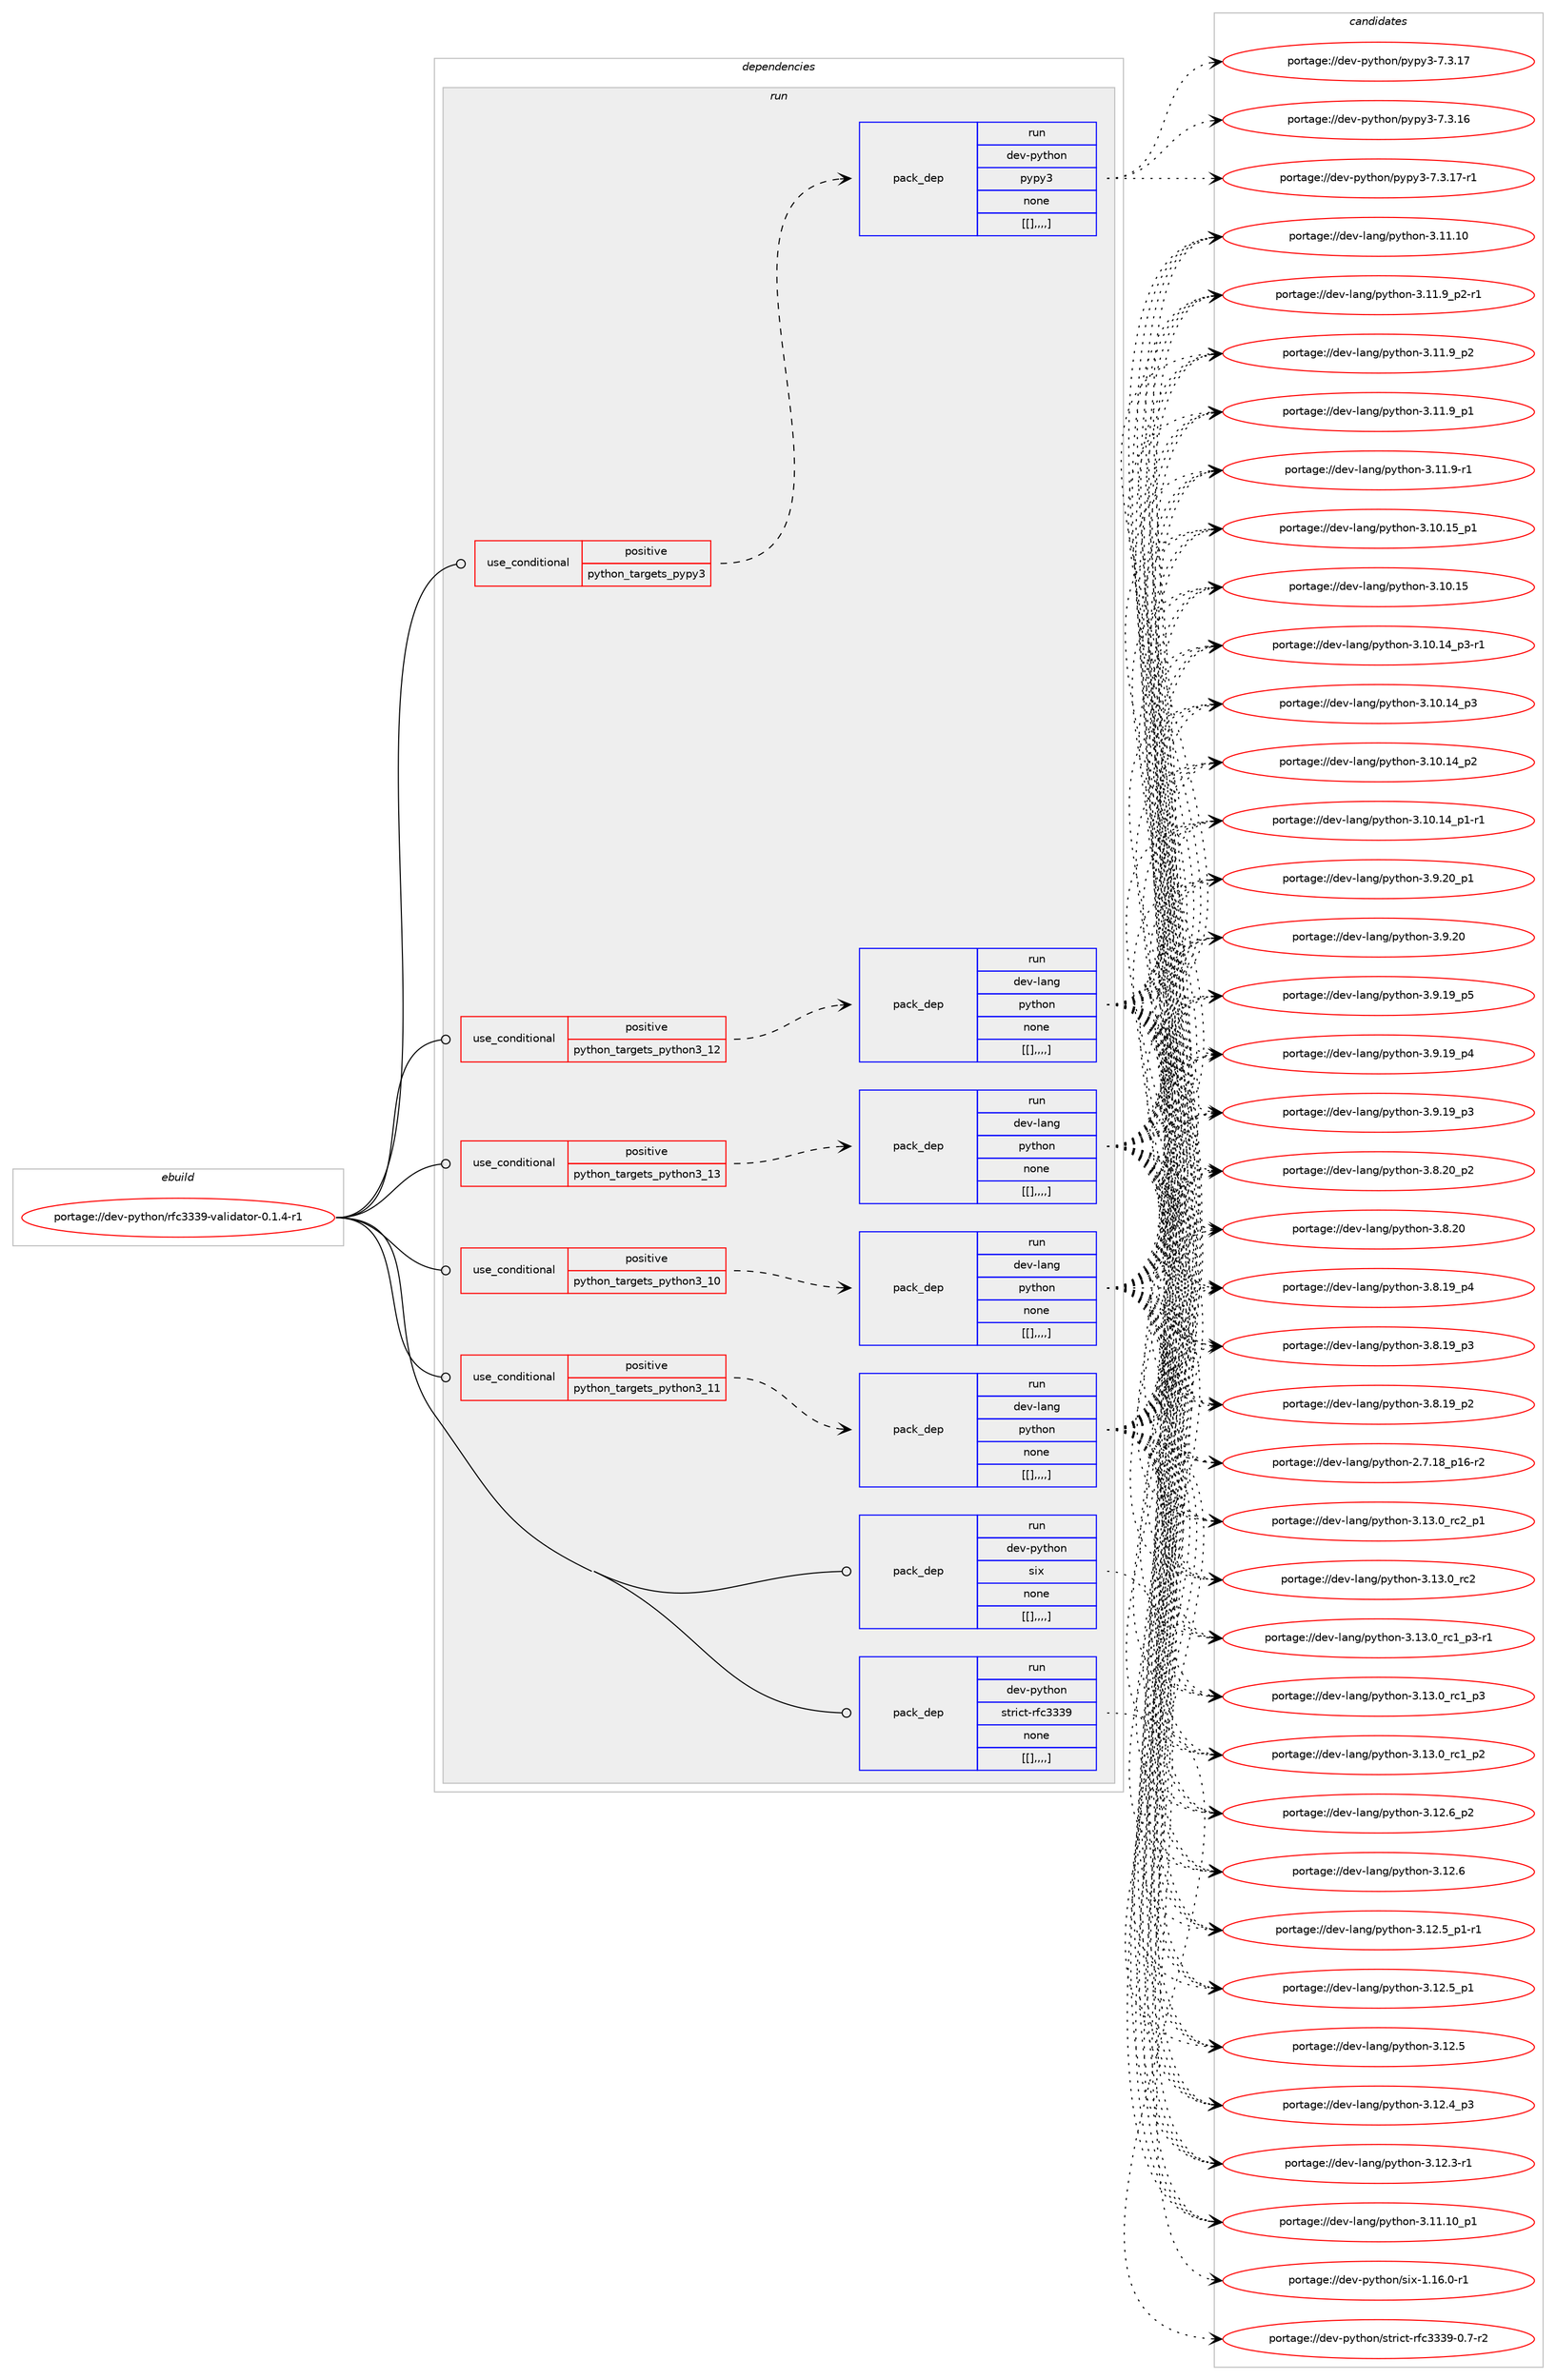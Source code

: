 digraph prolog {

# *************
# Graph options
# *************

newrank=true;
concentrate=true;
compound=true;
graph [rankdir=LR,fontname=Helvetica,fontsize=10,ranksep=1.5];#, ranksep=2.5, nodesep=0.2];
edge  [arrowhead=vee];
node  [fontname=Helvetica,fontsize=10];

# **********
# The ebuild
# **********

subgraph cluster_leftcol {
color=gray;
label=<<i>ebuild</i>>;
id [label="portage://dev-python/rfc3339-validator-0.1.4-r1", color=red, width=4, href="../dev-python/rfc3339-validator-0.1.4-r1.svg"];
}

# ****************
# The dependencies
# ****************

subgraph cluster_midcol {
color=gray;
label=<<i>dependencies</i>>;
subgraph cluster_compile {
fillcolor="#eeeeee";
style=filled;
label=<<i>compile</i>>;
}
subgraph cluster_compileandrun {
fillcolor="#eeeeee";
style=filled;
label=<<i>compile and run</i>>;
}
subgraph cluster_run {
fillcolor="#eeeeee";
style=filled;
label=<<i>run</i>>;
subgraph cond40763 {
dependency165307 [label=<<TABLE BORDER="0" CELLBORDER="1" CELLSPACING="0" CELLPADDING="4"><TR><TD ROWSPAN="3" CELLPADDING="10">use_conditional</TD></TR><TR><TD>positive</TD></TR><TR><TD>python_targets_pypy3</TD></TR></TABLE>>, shape=none, color=red];
subgraph pack123286 {
dependency165308 [label=<<TABLE BORDER="0" CELLBORDER="1" CELLSPACING="0" CELLPADDING="4" WIDTH="220"><TR><TD ROWSPAN="6" CELLPADDING="30">pack_dep</TD></TR><TR><TD WIDTH="110">run</TD></TR><TR><TD>dev-python</TD></TR><TR><TD>pypy3</TD></TR><TR><TD>none</TD></TR><TR><TD>[[],,,,]</TD></TR></TABLE>>, shape=none, color=blue];
}
dependency165307:e -> dependency165308:w [weight=20,style="dashed",arrowhead="vee"];
}
id:e -> dependency165307:w [weight=20,style="solid",arrowhead="odot"];
subgraph cond40764 {
dependency165309 [label=<<TABLE BORDER="0" CELLBORDER="1" CELLSPACING="0" CELLPADDING="4"><TR><TD ROWSPAN="3" CELLPADDING="10">use_conditional</TD></TR><TR><TD>positive</TD></TR><TR><TD>python_targets_python3_10</TD></TR></TABLE>>, shape=none, color=red];
subgraph pack123287 {
dependency165310 [label=<<TABLE BORDER="0" CELLBORDER="1" CELLSPACING="0" CELLPADDING="4" WIDTH="220"><TR><TD ROWSPAN="6" CELLPADDING="30">pack_dep</TD></TR><TR><TD WIDTH="110">run</TD></TR><TR><TD>dev-lang</TD></TR><TR><TD>python</TD></TR><TR><TD>none</TD></TR><TR><TD>[[],,,,]</TD></TR></TABLE>>, shape=none, color=blue];
}
dependency165309:e -> dependency165310:w [weight=20,style="dashed",arrowhead="vee"];
}
id:e -> dependency165309:w [weight=20,style="solid",arrowhead="odot"];
subgraph cond40765 {
dependency165311 [label=<<TABLE BORDER="0" CELLBORDER="1" CELLSPACING="0" CELLPADDING="4"><TR><TD ROWSPAN="3" CELLPADDING="10">use_conditional</TD></TR><TR><TD>positive</TD></TR><TR><TD>python_targets_python3_11</TD></TR></TABLE>>, shape=none, color=red];
subgraph pack123288 {
dependency165312 [label=<<TABLE BORDER="0" CELLBORDER="1" CELLSPACING="0" CELLPADDING="4" WIDTH="220"><TR><TD ROWSPAN="6" CELLPADDING="30">pack_dep</TD></TR><TR><TD WIDTH="110">run</TD></TR><TR><TD>dev-lang</TD></TR><TR><TD>python</TD></TR><TR><TD>none</TD></TR><TR><TD>[[],,,,]</TD></TR></TABLE>>, shape=none, color=blue];
}
dependency165311:e -> dependency165312:w [weight=20,style="dashed",arrowhead="vee"];
}
id:e -> dependency165311:w [weight=20,style="solid",arrowhead="odot"];
subgraph cond40766 {
dependency165313 [label=<<TABLE BORDER="0" CELLBORDER="1" CELLSPACING="0" CELLPADDING="4"><TR><TD ROWSPAN="3" CELLPADDING="10">use_conditional</TD></TR><TR><TD>positive</TD></TR><TR><TD>python_targets_python3_12</TD></TR></TABLE>>, shape=none, color=red];
subgraph pack123289 {
dependency165314 [label=<<TABLE BORDER="0" CELLBORDER="1" CELLSPACING="0" CELLPADDING="4" WIDTH="220"><TR><TD ROWSPAN="6" CELLPADDING="30">pack_dep</TD></TR><TR><TD WIDTH="110">run</TD></TR><TR><TD>dev-lang</TD></TR><TR><TD>python</TD></TR><TR><TD>none</TD></TR><TR><TD>[[],,,,]</TD></TR></TABLE>>, shape=none, color=blue];
}
dependency165313:e -> dependency165314:w [weight=20,style="dashed",arrowhead="vee"];
}
id:e -> dependency165313:w [weight=20,style="solid",arrowhead="odot"];
subgraph cond40767 {
dependency165315 [label=<<TABLE BORDER="0" CELLBORDER="1" CELLSPACING="0" CELLPADDING="4"><TR><TD ROWSPAN="3" CELLPADDING="10">use_conditional</TD></TR><TR><TD>positive</TD></TR><TR><TD>python_targets_python3_13</TD></TR></TABLE>>, shape=none, color=red];
subgraph pack123290 {
dependency165316 [label=<<TABLE BORDER="0" CELLBORDER="1" CELLSPACING="0" CELLPADDING="4" WIDTH="220"><TR><TD ROWSPAN="6" CELLPADDING="30">pack_dep</TD></TR><TR><TD WIDTH="110">run</TD></TR><TR><TD>dev-lang</TD></TR><TR><TD>python</TD></TR><TR><TD>none</TD></TR><TR><TD>[[],,,,]</TD></TR></TABLE>>, shape=none, color=blue];
}
dependency165315:e -> dependency165316:w [weight=20,style="dashed",arrowhead="vee"];
}
id:e -> dependency165315:w [weight=20,style="solid",arrowhead="odot"];
subgraph pack123291 {
dependency165317 [label=<<TABLE BORDER="0" CELLBORDER="1" CELLSPACING="0" CELLPADDING="4" WIDTH="220"><TR><TD ROWSPAN="6" CELLPADDING="30">pack_dep</TD></TR><TR><TD WIDTH="110">run</TD></TR><TR><TD>dev-python</TD></TR><TR><TD>six</TD></TR><TR><TD>none</TD></TR><TR><TD>[[],,,,]</TD></TR></TABLE>>, shape=none, color=blue];
}
id:e -> dependency165317:w [weight=20,style="solid",arrowhead="odot"];
subgraph pack123292 {
dependency165318 [label=<<TABLE BORDER="0" CELLBORDER="1" CELLSPACING="0" CELLPADDING="4" WIDTH="220"><TR><TD ROWSPAN="6" CELLPADDING="30">pack_dep</TD></TR><TR><TD WIDTH="110">run</TD></TR><TR><TD>dev-python</TD></TR><TR><TD>strict-rfc3339</TD></TR><TR><TD>none</TD></TR><TR><TD>[[],,,,]</TD></TR></TABLE>>, shape=none, color=blue];
}
id:e -> dependency165318:w [weight=20,style="solid",arrowhead="odot"];
}
}

# **************
# The candidates
# **************

subgraph cluster_choices {
rank=same;
color=gray;
label=<<i>candidates</i>>;

subgraph choice123286 {
color=black;
nodesep=1;
choice100101118451121211161041111104711212111212151455546514649554511449 [label="portage://dev-python/pypy3-7.3.17-r1", color=red, width=4,href="../dev-python/pypy3-7.3.17-r1.svg"];
choice10010111845112121116104111110471121211121215145554651464955 [label="portage://dev-python/pypy3-7.3.17", color=red, width=4,href="../dev-python/pypy3-7.3.17.svg"];
choice10010111845112121116104111110471121211121215145554651464954 [label="portage://dev-python/pypy3-7.3.16", color=red, width=4,href="../dev-python/pypy3-7.3.16.svg"];
dependency165308:e -> choice100101118451121211161041111104711212111212151455546514649554511449:w [style=dotted,weight="100"];
dependency165308:e -> choice10010111845112121116104111110471121211121215145554651464955:w [style=dotted,weight="100"];
dependency165308:e -> choice10010111845112121116104111110471121211121215145554651464954:w [style=dotted,weight="100"];
}
subgraph choice123287 {
color=black;
nodesep=1;
choice100101118451089711010347112121116104111110455146495146489511499509511249 [label="portage://dev-lang/python-3.13.0_rc2_p1", color=red, width=4,href="../dev-lang/python-3.13.0_rc2_p1.svg"];
choice10010111845108971101034711212111610411111045514649514648951149950 [label="portage://dev-lang/python-3.13.0_rc2", color=red, width=4,href="../dev-lang/python-3.13.0_rc2.svg"];
choice1001011184510897110103471121211161041111104551464951464895114994995112514511449 [label="portage://dev-lang/python-3.13.0_rc1_p3-r1", color=red, width=4,href="../dev-lang/python-3.13.0_rc1_p3-r1.svg"];
choice100101118451089711010347112121116104111110455146495146489511499499511251 [label="portage://dev-lang/python-3.13.0_rc1_p3", color=red, width=4,href="../dev-lang/python-3.13.0_rc1_p3.svg"];
choice100101118451089711010347112121116104111110455146495146489511499499511250 [label="portage://dev-lang/python-3.13.0_rc1_p2", color=red, width=4,href="../dev-lang/python-3.13.0_rc1_p2.svg"];
choice100101118451089711010347112121116104111110455146495046549511250 [label="portage://dev-lang/python-3.12.6_p2", color=red, width=4,href="../dev-lang/python-3.12.6_p2.svg"];
choice10010111845108971101034711212111610411111045514649504654 [label="portage://dev-lang/python-3.12.6", color=red, width=4,href="../dev-lang/python-3.12.6.svg"];
choice1001011184510897110103471121211161041111104551464950465395112494511449 [label="portage://dev-lang/python-3.12.5_p1-r1", color=red, width=4,href="../dev-lang/python-3.12.5_p1-r1.svg"];
choice100101118451089711010347112121116104111110455146495046539511249 [label="portage://dev-lang/python-3.12.5_p1", color=red, width=4,href="../dev-lang/python-3.12.5_p1.svg"];
choice10010111845108971101034711212111610411111045514649504653 [label="portage://dev-lang/python-3.12.5", color=red, width=4,href="../dev-lang/python-3.12.5.svg"];
choice100101118451089711010347112121116104111110455146495046529511251 [label="portage://dev-lang/python-3.12.4_p3", color=red, width=4,href="../dev-lang/python-3.12.4_p3.svg"];
choice100101118451089711010347112121116104111110455146495046514511449 [label="portage://dev-lang/python-3.12.3-r1", color=red, width=4,href="../dev-lang/python-3.12.3-r1.svg"];
choice10010111845108971101034711212111610411111045514649494649489511249 [label="portage://dev-lang/python-3.11.10_p1", color=red, width=4,href="../dev-lang/python-3.11.10_p1.svg"];
choice1001011184510897110103471121211161041111104551464949464948 [label="portage://dev-lang/python-3.11.10", color=red, width=4,href="../dev-lang/python-3.11.10.svg"];
choice1001011184510897110103471121211161041111104551464949465795112504511449 [label="portage://dev-lang/python-3.11.9_p2-r1", color=red, width=4,href="../dev-lang/python-3.11.9_p2-r1.svg"];
choice100101118451089711010347112121116104111110455146494946579511250 [label="portage://dev-lang/python-3.11.9_p2", color=red, width=4,href="../dev-lang/python-3.11.9_p2.svg"];
choice100101118451089711010347112121116104111110455146494946579511249 [label="portage://dev-lang/python-3.11.9_p1", color=red, width=4,href="../dev-lang/python-3.11.9_p1.svg"];
choice100101118451089711010347112121116104111110455146494946574511449 [label="portage://dev-lang/python-3.11.9-r1", color=red, width=4,href="../dev-lang/python-3.11.9-r1.svg"];
choice10010111845108971101034711212111610411111045514649484649539511249 [label="portage://dev-lang/python-3.10.15_p1", color=red, width=4,href="../dev-lang/python-3.10.15_p1.svg"];
choice1001011184510897110103471121211161041111104551464948464953 [label="portage://dev-lang/python-3.10.15", color=red, width=4,href="../dev-lang/python-3.10.15.svg"];
choice100101118451089711010347112121116104111110455146494846495295112514511449 [label="portage://dev-lang/python-3.10.14_p3-r1", color=red, width=4,href="../dev-lang/python-3.10.14_p3-r1.svg"];
choice10010111845108971101034711212111610411111045514649484649529511251 [label="portage://dev-lang/python-3.10.14_p3", color=red, width=4,href="../dev-lang/python-3.10.14_p3.svg"];
choice10010111845108971101034711212111610411111045514649484649529511250 [label="portage://dev-lang/python-3.10.14_p2", color=red, width=4,href="../dev-lang/python-3.10.14_p2.svg"];
choice100101118451089711010347112121116104111110455146494846495295112494511449 [label="portage://dev-lang/python-3.10.14_p1-r1", color=red, width=4,href="../dev-lang/python-3.10.14_p1-r1.svg"];
choice100101118451089711010347112121116104111110455146574650489511249 [label="portage://dev-lang/python-3.9.20_p1", color=red, width=4,href="../dev-lang/python-3.9.20_p1.svg"];
choice10010111845108971101034711212111610411111045514657465048 [label="portage://dev-lang/python-3.9.20", color=red, width=4,href="../dev-lang/python-3.9.20.svg"];
choice100101118451089711010347112121116104111110455146574649579511253 [label="portage://dev-lang/python-3.9.19_p5", color=red, width=4,href="../dev-lang/python-3.9.19_p5.svg"];
choice100101118451089711010347112121116104111110455146574649579511252 [label="portage://dev-lang/python-3.9.19_p4", color=red, width=4,href="../dev-lang/python-3.9.19_p4.svg"];
choice100101118451089711010347112121116104111110455146574649579511251 [label="portage://dev-lang/python-3.9.19_p3", color=red, width=4,href="../dev-lang/python-3.9.19_p3.svg"];
choice100101118451089711010347112121116104111110455146564650489511250 [label="portage://dev-lang/python-3.8.20_p2", color=red, width=4,href="../dev-lang/python-3.8.20_p2.svg"];
choice10010111845108971101034711212111610411111045514656465048 [label="portage://dev-lang/python-3.8.20", color=red, width=4,href="../dev-lang/python-3.8.20.svg"];
choice100101118451089711010347112121116104111110455146564649579511252 [label="portage://dev-lang/python-3.8.19_p4", color=red, width=4,href="../dev-lang/python-3.8.19_p4.svg"];
choice100101118451089711010347112121116104111110455146564649579511251 [label="portage://dev-lang/python-3.8.19_p3", color=red, width=4,href="../dev-lang/python-3.8.19_p3.svg"];
choice100101118451089711010347112121116104111110455146564649579511250 [label="portage://dev-lang/python-3.8.19_p2", color=red, width=4,href="../dev-lang/python-3.8.19_p2.svg"];
choice100101118451089711010347112121116104111110455046554649569511249544511450 [label="portage://dev-lang/python-2.7.18_p16-r2", color=red, width=4,href="../dev-lang/python-2.7.18_p16-r2.svg"];
dependency165310:e -> choice100101118451089711010347112121116104111110455146495146489511499509511249:w [style=dotted,weight="100"];
dependency165310:e -> choice10010111845108971101034711212111610411111045514649514648951149950:w [style=dotted,weight="100"];
dependency165310:e -> choice1001011184510897110103471121211161041111104551464951464895114994995112514511449:w [style=dotted,weight="100"];
dependency165310:e -> choice100101118451089711010347112121116104111110455146495146489511499499511251:w [style=dotted,weight="100"];
dependency165310:e -> choice100101118451089711010347112121116104111110455146495146489511499499511250:w [style=dotted,weight="100"];
dependency165310:e -> choice100101118451089711010347112121116104111110455146495046549511250:w [style=dotted,weight="100"];
dependency165310:e -> choice10010111845108971101034711212111610411111045514649504654:w [style=dotted,weight="100"];
dependency165310:e -> choice1001011184510897110103471121211161041111104551464950465395112494511449:w [style=dotted,weight="100"];
dependency165310:e -> choice100101118451089711010347112121116104111110455146495046539511249:w [style=dotted,weight="100"];
dependency165310:e -> choice10010111845108971101034711212111610411111045514649504653:w [style=dotted,weight="100"];
dependency165310:e -> choice100101118451089711010347112121116104111110455146495046529511251:w [style=dotted,weight="100"];
dependency165310:e -> choice100101118451089711010347112121116104111110455146495046514511449:w [style=dotted,weight="100"];
dependency165310:e -> choice10010111845108971101034711212111610411111045514649494649489511249:w [style=dotted,weight="100"];
dependency165310:e -> choice1001011184510897110103471121211161041111104551464949464948:w [style=dotted,weight="100"];
dependency165310:e -> choice1001011184510897110103471121211161041111104551464949465795112504511449:w [style=dotted,weight="100"];
dependency165310:e -> choice100101118451089711010347112121116104111110455146494946579511250:w [style=dotted,weight="100"];
dependency165310:e -> choice100101118451089711010347112121116104111110455146494946579511249:w [style=dotted,weight="100"];
dependency165310:e -> choice100101118451089711010347112121116104111110455146494946574511449:w [style=dotted,weight="100"];
dependency165310:e -> choice10010111845108971101034711212111610411111045514649484649539511249:w [style=dotted,weight="100"];
dependency165310:e -> choice1001011184510897110103471121211161041111104551464948464953:w [style=dotted,weight="100"];
dependency165310:e -> choice100101118451089711010347112121116104111110455146494846495295112514511449:w [style=dotted,weight="100"];
dependency165310:e -> choice10010111845108971101034711212111610411111045514649484649529511251:w [style=dotted,weight="100"];
dependency165310:e -> choice10010111845108971101034711212111610411111045514649484649529511250:w [style=dotted,weight="100"];
dependency165310:e -> choice100101118451089711010347112121116104111110455146494846495295112494511449:w [style=dotted,weight="100"];
dependency165310:e -> choice100101118451089711010347112121116104111110455146574650489511249:w [style=dotted,weight="100"];
dependency165310:e -> choice10010111845108971101034711212111610411111045514657465048:w [style=dotted,weight="100"];
dependency165310:e -> choice100101118451089711010347112121116104111110455146574649579511253:w [style=dotted,weight="100"];
dependency165310:e -> choice100101118451089711010347112121116104111110455146574649579511252:w [style=dotted,weight="100"];
dependency165310:e -> choice100101118451089711010347112121116104111110455146574649579511251:w [style=dotted,weight="100"];
dependency165310:e -> choice100101118451089711010347112121116104111110455146564650489511250:w [style=dotted,weight="100"];
dependency165310:e -> choice10010111845108971101034711212111610411111045514656465048:w [style=dotted,weight="100"];
dependency165310:e -> choice100101118451089711010347112121116104111110455146564649579511252:w [style=dotted,weight="100"];
dependency165310:e -> choice100101118451089711010347112121116104111110455146564649579511251:w [style=dotted,weight="100"];
dependency165310:e -> choice100101118451089711010347112121116104111110455146564649579511250:w [style=dotted,weight="100"];
dependency165310:e -> choice100101118451089711010347112121116104111110455046554649569511249544511450:w [style=dotted,weight="100"];
}
subgraph choice123288 {
color=black;
nodesep=1;
choice100101118451089711010347112121116104111110455146495146489511499509511249 [label="portage://dev-lang/python-3.13.0_rc2_p1", color=red, width=4,href="../dev-lang/python-3.13.0_rc2_p1.svg"];
choice10010111845108971101034711212111610411111045514649514648951149950 [label="portage://dev-lang/python-3.13.0_rc2", color=red, width=4,href="../dev-lang/python-3.13.0_rc2.svg"];
choice1001011184510897110103471121211161041111104551464951464895114994995112514511449 [label="portage://dev-lang/python-3.13.0_rc1_p3-r1", color=red, width=4,href="../dev-lang/python-3.13.0_rc1_p3-r1.svg"];
choice100101118451089711010347112121116104111110455146495146489511499499511251 [label="portage://dev-lang/python-3.13.0_rc1_p3", color=red, width=4,href="../dev-lang/python-3.13.0_rc1_p3.svg"];
choice100101118451089711010347112121116104111110455146495146489511499499511250 [label="portage://dev-lang/python-3.13.0_rc1_p2", color=red, width=4,href="../dev-lang/python-3.13.0_rc1_p2.svg"];
choice100101118451089711010347112121116104111110455146495046549511250 [label="portage://dev-lang/python-3.12.6_p2", color=red, width=4,href="../dev-lang/python-3.12.6_p2.svg"];
choice10010111845108971101034711212111610411111045514649504654 [label="portage://dev-lang/python-3.12.6", color=red, width=4,href="../dev-lang/python-3.12.6.svg"];
choice1001011184510897110103471121211161041111104551464950465395112494511449 [label="portage://dev-lang/python-3.12.5_p1-r1", color=red, width=4,href="../dev-lang/python-3.12.5_p1-r1.svg"];
choice100101118451089711010347112121116104111110455146495046539511249 [label="portage://dev-lang/python-3.12.5_p1", color=red, width=4,href="../dev-lang/python-3.12.5_p1.svg"];
choice10010111845108971101034711212111610411111045514649504653 [label="portage://dev-lang/python-3.12.5", color=red, width=4,href="../dev-lang/python-3.12.5.svg"];
choice100101118451089711010347112121116104111110455146495046529511251 [label="portage://dev-lang/python-3.12.4_p3", color=red, width=4,href="../dev-lang/python-3.12.4_p3.svg"];
choice100101118451089711010347112121116104111110455146495046514511449 [label="portage://dev-lang/python-3.12.3-r1", color=red, width=4,href="../dev-lang/python-3.12.3-r1.svg"];
choice10010111845108971101034711212111610411111045514649494649489511249 [label="portage://dev-lang/python-3.11.10_p1", color=red, width=4,href="../dev-lang/python-3.11.10_p1.svg"];
choice1001011184510897110103471121211161041111104551464949464948 [label="portage://dev-lang/python-3.11.10", color=red, width=4,href="../dev-lang/python-3.11.10.svg"];
choice1001011184510897110103471121211161041111104551464949465795112504511449 [label="portage://dev-lang/python-3.11.9_p2-r1", color=red, width=4,href="../dev-lang/python-3.11.9_p2-r1.svg"];
choice100101118451089711010347112121116104111110455146494946579511250 [label="portage://dev-lang/python-3.11.9_p2", color=red, width=4,href="../dev-lang/python-3.11.9_p2.svg"];
choice100101118451089711010347112121116104111110455146494946579511249 [label="portage://dev-lang/python-3.11.9_p1", color=red, width=4,href="../dev-lang/python-3.11.9_p1.svg"];
choice100101118451089711010347112121116104111110455146494946574511449 [label="portage://dev-lang/python-3.11.9-r1", color=red, width=4,href="../dev-lang/python-3.11.9-r1.svg"];
choice10010111845108971101034711212111610411111045514649484649539511249 [label="portage://dev-lang/python-3.10.15_p1", color=red, width=4,href="../dev-lang/python-3.10.15_p1.svg"];
choice1001011184510897110103471121211161041111104551464948464953 [label="portage://dev-lang/python-3.10.15", color=red, width=4,href="../dev-lang/python-3.10.15.svg"];
choice100101118451089711010347112121116104111110455146494846495295112514511449 [label="portage://dev-lang/python-3.10.14_p3-r1", color=red, width=4,href="../dev-lang/python-3.10.14_p3-r1.svg"];
choice10010111845108971101034711212111610411111045514649484649529511251 [label="portage://dev-lang/python-3.10.14_p3", color=red, width=4,href="../dev-lang/python-3.10.14_p3.svg"];
choice10010111845108971101034711212111610411111045514649484649529511250 [label="portage://dev-lang/python-3.10.14_p2", color=red, width=4,href="../dev-lang/python-3.10.14_p2.svg"];
choice100101118451089711010347112121116104111110455146494846495295112494511449 [label="portage://dev-lang/python-3.10.14_p1-r1", color=red, width=4,href="../dev-lang/python-3.10.14_p1-r1.svg"];
choice100101118451089711010347112121116104111110455146574650489511249 [label="portage://dev-lang/python-3.9.20_p1", color=red, width=4,href="../dev-lang/python-3.9.20_p1.svg"];
choice10010111845108971101034711212111610411111045514657465048 [label="portage://dev-lang/python-3.9.20", color=red, width=4,href="../dev-lang/python-3.9.20.svg"];
choice100101118451089711010347112121116104111110455146574649579511253 [label="portage://dev-lang/python-3.9.19_p5", color=red, width=4,href="../dev-lang/python-3.9.19_p5.svg"];
choice100101118451089711010347112121116104111110455146574649579511252 [label="portage://dev-lang/python-3.9.19_p4", color=red, width=4,href="../dev-lang/python-3.9.19_p4.svg"];
choice100101118451089711010347112121116104111110455146574649579511251 [label="portage://dev-lang/python-3.9.19_p3", color=red, width=4,href="../dev-lang/python-3.9.19_p3.svg"];
choice100101118451089711010347112121116104111110455146564650489511250 [label="portage://dev-lang/python-3.8.20_p2", color=red, width=4,href="../dev-lang/python-3.8.20_p2.svg"];
choice10010111845108971101034711212111610411111045514656465048 [label="portage://dev-lang/python-3.8.20", color=red, width=4,href="../dev-lang/python-3.8.20.svg"];
choice100101118451089711010347112121116104111110455146564649579511252 [label="portage://dev-lang/python-3.8.19_p4", color=red, width=4,href="../dev-lang/python-3.8.19_p4.svg"];
choice100101118451089711010347112121116104111110455146564649579511251 [label="portage://dev-lang/python-3.8.19_p3", color=red, width=4,href="../dev-lang/python-3.8.19_p3.svg"];
choice100101118451089711010347112121116104111110455146564649579511250 [label="portage://dev-lang/python-3.8.19_p2", color=red, width=4,href="../dev-lang/python-3.8.19_p2.svg"];
choice100101118451089711010347112121116104111110455046554649569511249544511450 [label="portage://dev-lang/python-2.7.18_p16-r2", color=red, width=4,href="../dev-lang/python-2.7.18_p16-r2.svg"];
dependency165312:e -> choice100101118451089711010347112121116104111110455146495146489511499509511249:w [style=dotted,weight="100"];
dependency165312:e -> choice10010111845108971101034711212111610411111045514649514648951149950:w [style=dotted,weight="100"];
dependency165312:e -> choice1001011184510897110103471121211161041111104551464951464895114994995112514511449:w [style=dotted,weight="100"];
dependency165312:e -> choice100101118451089711010347112121116104111110455146495146489511499499511251:w [style=dotted,weight="100"];
dependency165312:e -> choice100101118451089711010347112121116104111110455146495146489511499499511250:w [style=dotted,weight="100"];
dependency165312:e -> choice100101118451089711010347112121116104111110455146495046549511250:w [style=dotted,weight="100"];
dependency165312:e -> choice10010111845108971101034711212111610411111045514649504654:w [style=dotted,weight="100"];
dependency165312:e -> choice1001011184510897110103471121211161041111104551464950465395112494511449:w [style=dotted,weight="100"];
dependency165312:e -> choice100101118451089711010347112121116104111110455146495046539511249:w [style=dotted,weight="100"];
dependency165312:e -> choice10010111845108971101034711212111610411111045514649504653:w [style=dotted,weight="100"];
dependency165312:e -> choice100101118451089711010347112121116104111110455146495046529511251:w [style=dotted,weight="100"];
dependency165312:e -> choice100101118451089711010347112121116104111110455146495046514511449:w [style=dotted,weight="100"];
dependency165312:e -> choice10010111845108971101034711212111610411111045514649494649489511249:w [style=dotted,weight="100"];
dependency165312:e -> choice1001011184510897110103471121211161041111104551464949464948:w [style=dotted,weight="100"];
dependency165312:e -> choice1001011184510897110103471121211161041111104551464949465795112504511449:w [style=dotted,weight="100"];
dependency165312:e -> choice100101118451089711010347112121116104111110455146494946579511250:w [style=dotted,weight="100"];
dependency165312:e -> choice100101118451089711010347112121116104111110455146494946579511249:w [style=dotted,weight="100"];
dependency165312:e -> choice100101118451089711010347112121116104111110455146494946574511449:w [style=dotted,weight="100"];
dependency165312:e -> choice10010111845108971101034711212111610411111045514649484649539511249:w [style=dotted,weight="100"];
dependency165312:e -> choice1001011184510897110103471121211161041111104551464948464953:w [style=dotted,weight="100"];
dependency165312:e -> choice100101118451089711010347112121116104111110455146494846495295112514511449:w [style=dotted,weight="100"];
dependency165312:e -> choice10010111845108971101034711212111610411111045514649484649529511251:w [style=dotted,weight="100"];
dependency165312:e -> choice10010111845108971101034711212111610411111045514649484649529511250:w [style=dotted,weight="100"];
dependency165312:e -> choice100101118451089711010347112121116104111110455146494846495295112494511449:w [style=dotted,weight="100"];
dependency165312:e -> choice100101118451089711010347112121116104111110455146574650489511249:w [style=dotted,weight="100"];
dependency165312:e -> choice10010111845108971101034711212111610411111045514657465048:w [style=dotted,weight="100"];
dependency165312:e -> choice100101118451089711010347112121116104111110455146574649579511253:w [style=dotted,weight="100"];
dependency165312:e -> choice100101118451089711010347112121116104111110455146574649579511252:w [style=dotted,weight="100"];
dependency165312:e -> choice100101118451089711010347112121116104111110455146574649579511251:w [style=dotted,weight="100"];
dependency165312:e -> choice100101118451089711010347112121116104111110455146564650489511250:w [style=dotted,weight="100"];
dependency165312:e -> choice10010111845108971101034711212111610411111045514656465048:w [style=dotted,weight="100"];
dependency165312:e -> choice100101118451089711010347112121116104111110455146564649579511252:w [style=dotted,weight="100"];
dependency165312:e -> choice100101118451089711010347112121116104111110455146564649579511251:w [style=dotted,weight="100"];
dependency165312:e -> choice100101118451089711010347112121116104111110455146564649579511250:w [style=dotted,weight="100"];
dependency165312:e -> choice100101118451089711010347112121116104111110455046554649569511249544511450:w [style=dotted,weight="100"];
}
subgraph choice123289 {
color=black;
nodesep=1;
choice100101118451089711010347112121116104111110455146495146489511499509511249 [label="portage://dev-lang/python-3.13.0_rc2_p1", color=red, width=4,href="../dev-lang/python-3.13.0_rc2_p1.svg"];
choice10010111845108971101034711212111610411111045514649514648951149950 [label="portage://dev-lang/python-3.13.0_rc2", color=red, width=4,href="../dev-lang/python-3.13.0_rc2.svg"];
choice1001011184510897110103471121211161041111104551464951464895114994995112514511449 [label="portage://dev-lang/python-3.13.0_rc1_p3-r1", color=red, width=4,href="../dev-lang/python-3.13.0_rc1_p3-r1.svg"];
choice100101118451089711010347112121116104111110455146495146489511499499511251 [label="portage://dev-lang/python-3.13.0_rc1_p3", color=red, width=4,href="../dev-lang/python-3.13.0_rc1_p3.svg"];
choice100101118451089711010347112121116104111110455146495146489511499499511250 [label="portage://dev-lang/python-3.13.0_rc1_p2", color=red, width=4,href="../dev-lang/python-3.13.0_rc1_p2.svg"];
choice100101118451089711010347112121116104111110455146495046549511250 [label="portage://dev-lang/python-3.12.6_p2", color=red, width=4,href="../dev-lang/python-3.12.6_p2.svg"];
choice10010111845108971101034711212111610411111045514649504654 [label="portage://dev-lang/python-3.12.6", color=red, width=4,href="../dev-lang/python-3.12.6.svg"];
choice1001011184510897110103471121211161041111104551464950465395112494511449 [label="portage://dev-lang/python-3.12.5_p1-r1", color=red, width=4,href="../dev-lang/python-3.12.5_p1-r1.svg"];
choice100101118451089711010347112121116104111110455146495046539511249 [label="portage://dev-lang/python-3.12.5_p1", color=red, width=4,href="../dev-lang/python-3.12.5_p1.svg"];
choice10010111845108971101034711212111610411111045514649504653 [label="portage://dev-lang/python-3.12.5", color=red, width=4,href="../dev-lang/python-3.12.5.svg"];
choice100101118451089711010347112121116104111110455146495046529511251 [label="portage://dev-lang/python-3.12.4_p3", color=red, width=4,href="../dev-lang/python-3.12.4_p3.svg"];
choice100101118451089711010347112121116104111110455146495046514511449 [label="portage://dev-lang/python-3.12.3-r1", color=red, width=4,href="../dev-lang/python-3.12.3-r1.svg"];
choice10010111845108971101034711212111610411111045514649494649489511249 [label="portage://dev-lang/python-3.11.10_p1", color=red, width=4,href="../dev-lang/python-3.11.10_p1.svg"];
choice1001011184510897110103471121211161041111104551464949464948 [label="portage://dev-lang/python-3.11.10", color=red, width=4,href="../dev-lang/python-3.11.10.svg"];
choice1001011184510897110103471121211161041111104551464949465795112504511449 [label="portage://dev-lang/python-3.11.9_p2-r1", color=red, width=4,href="../dev-lang/python-3.11.9_p2-r1.svg"];
choice100101118451089711010347112121116104111110455146494946579511250 [label="portage://dev-lang/python-3.11.9_p2", color=red, width=4,href="../dev-lang/python-3.11.9_p2.svg"];
choice100101118451089711010347112121116104111110455146494946579511249 [label="portage://dev-lang/python-3.11.9_p1", color=red, width=4,href="../dev-lang/python-3.11.9_p1.svg"];
choice100101118451089711010347112121116104111110455146494946574511449 [label="portage://dev-lang/python-3.11.9-r1", color=red, width=4,href="../dev-lang/python-3.11.9-r1.svg"];
choice10010111845108971101034711212111610411111045514649484649539511249 [label="portage://dev-lang/python-3.10.15_p1", color=red, width=4,href="../dev-lang/python-3.10.15_p1.svg"];
choice1001011184510897110103471121211161041111104551464948464953 [label="portage://dev-lang/python-3.10.15", color=red, width=4,href="../dev-lang/python-3.10.15.svg"];
choice100101118451089711010347112121116104111110455146494846495295112514511449 [label="portage://dev-lang/python-3.10.14_p3-r1", color=red, width=4,href="../dev-lang/python-3.10.14_p3-r1.svg"];
choice10010111845108971101034711212111610411111045514649484649529511251 [label="portage://dev-lang/python-3.10.14_p3", color=red, width=4,href="../dev-lang/python-3.10.14_p3.svg"];
choice10010111845108971101034711212111610411111045514649484649529511250 [label="portage://dev-lang/python-3.10.14_p2", color=red, width=4,href="../dev-lang/python-3.10.14_p2.svg"];
choice100101118451089711010347112121116104111110455146494846495295112494511449 [label="portage://dev-lang/python-3.10.14_p1-r1", color=red, width=4,href="../dev-lang/python-3.10.14_p1-r1.svg"];
choice100101118451089711010347112121116104111110455146574650489511249 [label="portage://dev-lang/python-3.9.20_p1", color=red, width=4,href="../dev-lang/python-3.9.20_p1.svg"];
choice10010111845108971101034711212111610411111045514657465048 [label="portage://dev-lang/python-3.9.20", color=red, width=4,href="../dev-lang/python-3.9.20.svg"];
choice100101118451089711010347112121116104111110455146574649579511253 [label="portage://dev-lang/python-3.9.19_p5", color=red, width=4,href="../dev-lang/python-3.9.19_p5.svg"];
choice100101118451089711010347112121116104111110455146574649579511252 [label="portage://dev-lang/python-3.9.19_p4", color=red, width=4,href="../dev-lang/python-3.9.19_p4.svg"];
choice100101118451089711010347112121116104111110455146574649579511251 [label="portage://dev-lang/python-3.9.19_p3", color=red, width=4,href="../dev-lang/python-3.9.19_p3.svg"];
choice100101118451089711010347112121116104111110455146564650489511250 [label="portage://dev-lang/python-3.8.20_p2", color=red, width=4,href="../dev-lang/python-3.8.20_p2.svg"];
choice10010111845108971101034711212111610411111045514656465048 [label="portage://dev-lang/python-3.8.20", color=red, width=4,href="../dev-lang/python-3.8.20.svg"];
choice100101118451089711010347112121116104111110455146564649579511252 [label="portage://dev-lang/python-3.8.19_p4", color=red, width=4,href="../dev-lang/python-3.8.19_p4.svg"];
choice100101118451089711010347112121116104111110455146564649579511251 [label="portage://dev-lang/python-3.8.19_p3", color=red, width=4,href="../dev-lang/python-3.8.19_p3.svg"];
choice100101118451089711010347112121116104111110455146564649579511250 [label="portage://dev-lang/python-3.8.19_p2", color=red, width=4,href="../dev-lang/python-3.8.19_p2.svg"];
choice100101118451089711010347112121116104111110455046554649569511249544511450 [label="portage://dev-lang/python-2.7.18_p16-r2", color=red, width=4,href="../dev-lang/python-2.7.18_p16-r2.svg"];
dependency165314:e -> choice100101118451089711010347112121116104111110455146495146489511499509511249:w [style=dotted,weight="100"];
dependency165314:e -> choice10010111845108971101034711212111610411111045514649514648951149950:w [style=dotted,weight="100"];
dependency165314:e -> choice1001011184510897110103471121211161041111104551464951464895114994995112514511449:w [style=dotted,weight="100"];
dependency165314:e -> choice100101118451089711010347112121116104111110455146495146489511499499511251:w [style=dotted,weight="100"];
dependency165314:e -> choice100101118451089711010347112121116104111110455146495146489511499499511250:w [style=dotted,weight="100"];
dependency165314:e -> choice100101118451089711010347112121116104111110455146495046549511250:w [style=dotted,weight="100"];
dependency165314:e -> choice10010111845108971101034711212111610411111045514649504654:w [style=dotted,weight="100"];
dependency165314:e -> choice1001011184510897110103471121211161041111104551464950465395112494511449:w [style=dotted,weight="100"];
dependency165314:e -> choice100101118451089711010347112121116104111110455146495046539511249:w [style=dotted,weight="100"];
dependency165314:e -> choice10010111845108971101034711212111610411111045514649504653:w [style=dotted,weight="100"];
dependency165314:e -> choice100101118451089711010347112121116104111110455146495046529511251:w [style=dotted,weight="100"];
dependency165314:e -> choice100101118451089711010347112121116104111110455146495046514511449:w [style=dotted,weight="100"];
dependency165314:e -> choice10010111845108971101034711212111610411111045514649494649489511249:w [style=dotted,weight="100"];
dependency165314:e -> choice1001011184510897110103471121211161041111104551464949464948:w [style=dotted,weight="100"];
dependency165314:e -> choice1001011184510897110103471121211161041111104551464949465795112504511449:w [style=dotted,weight="100"];
dependency165314:e -> choice100101118451089711010347112121116104111110455146494946579511250:w [style=dotted,weight="100"];
dependency165314:e -> choice100101118451089711010347112121116104111110455146494946579511249:w [style=dotted,weight="100"];
dependency165314:e -> choice100101118451089711010347112121116104111110455146494946574511449:w [style=dotted,weight="100"];
dependency165314:e -> choice10010111845108971101034711212111610411111045514649484649539511249:w [style=dotted,weight="100"];
dependency165314:e -> choice1001011184510897110103471121211161041111104551464948464953:w [style=dotted,weight="100"];
dependency165314:e -> choice100101118451089711010347112121116104111110455146494846495295112514511449:w [style=dotted,weight="100"];
dependency165314:e -> choice10010111845108971101034711212111610411111045514649484649529511251:w [style=dotted,weight="100"];
dependency165314:e -> choice10010111845108971101034711212111610411111045514649484649529511250:w [style=dotted,weight="100"];
dependency165314:e -> choice100101118451089711010347112121116104111110455146494846495295112494511449:w [style=dotted,weight="100"];
dependency165314:e -> choice100101118451089711010347112121116104111110455146574650489511249:w [style=dotted,weight="100"];
dependency165314:e -> choice10010111845108971101034711212111610411111045514657465048:w [style=dotted,weight="100"];
dependency165314:e -> choice100101118451089711010347112121116104111110455146574649579511253:w [style=dotted,weight="100"];
dependency165314:e -> choice100101118451089711010347112121116104111110455146574649579511252:w [style=dotted,weight="100"];
dependency165314:e -> choice100101118451089711010347112121116104111110455146574649579511251:w [style=dotted,weight="100"];
dependency165314:e -> choice100101118451089711010347112121116104111110455146564650489511250:w [style=dotted,weight="100"];
dependency165314:e -> choice10010111845108971101034711212111610411111045514656465048:w [style=dotted,weight="100"];
dependency165314:e -> choice100101118451089711010347112121116104111110455146564649579511252:w [style=dotted,weight="100"];
dependency165314:e -> choice100101118451089711010347112121116104111110455146564649579511251:w [style=dotted,weight="100"];
dependency165314:e -> choice100101118451089711010347112121116104111110455146564649579511250:w [style=dotted,weight="100"];
dependency165314:e -> choice100101118451089711010347112121116104111110455046554649569511249544511450:w [style=dotted,weight="100"];
}
subgraph choice123290 {
color=black;
nodesep=1;
choice100101118451089711010347112121116104111110455146495146489511499509511249 [label="portage://dev-lang/python-3.13.0_rc2_p1", color=red, width=4,href="../dev-lang/python-3.13.0_rc2_p1.svg"];
choice10010111845108971101034711212111610411111045514649514648951149950 [label="portage://dev-lang/python-3.13.0_rc2", color=red, width=4,href="../dev-lang/python-3.13.0_rc2.svg"];
choice1001011184510897110103471121211161041111104551464951464895114994995112514511449 [label="portage://dev-lang/python-3.13.0_rc1_p3-r1", color=red, width=4,href="../dev-lang/python-3.13.0_rc1_p3-r1.svg"];
choice100101118451089711010347112121116104111110455146495146489511499499511251 [label="portage://dev-lang/python-3.13.0_rc1_p3", color=red, width=4,href="../dev-lang/python-3.13.0_rc1_p3.svg"];
choice100101118451089711010347112121116104111110455146495146489511499499511250 [label="portage://dev-lang/python-3.13.0_rc1_p2", color=red, width=4,href="../dev-lang/python-3.13.0_rc1_p2.svg"];
choice100101118451089711010347112121116104111110455146495046549511250 [label="portage://dev-lang/python-3.12.6_p2", color=red, width=4,href="../dev-lang/python-3.12.6_p2.svg"];
choice10010111845108971101034711212111610411111045514649504654 [label="portage://dev-lang/python-3.12.6", color=red, width=4,href="../dev-lang/python-3.12.6.svg"];
choice1001011184510897110103471121211161041111104551464950465395112494511449 [label="portage://dev-lang/python-3.12.5_p1-r1", color=red, width=4,href="../dev-lang/python-3.12.5_p1-r1.svg"];
choice100101118451089711010347112121116104111110455146495046539511249 [label="portage://dev-lang/python-3.12.5_p1", color=red, width=4,href="../dev-lang/python-3.12.5_p1.svg"];
choice10010111845108971101034711212111610411111045514649504653 [label="portage://dev-lang/python-3.12.5", color=red, width=4,href="../dev-lang/python-3.12.5.svg"];
choice100101118451089711010347112121116104111110455146495046529511251 [label="portage://dev-lang/python-3.12.4_p3", color=red, width=4,href="../dev-lang/python-3.12.4_p3.svg"];
choice100101118451089711010347112121116104111110455146495046514511449 [label="portage://dev-lang/python-3.12.3-r1", color=red, width=4,href="../dev-lang/python-3.12.3-r1.svg"];
choice10010111845108971101034711212111610411111045514649494649489511249 [label="portage://dev-lang/python-3.11.10_p1", color=red, width=4,href="../dev-lang/python-3.11.10_p1.svg"];
choice1001011184510897110103471121211161041111104551464949464948 [label="portage://dev-lang/python-3.11.10", color=red, width=4,href="../dev-lang/python-3.11.10.svg"];
choice1001011184510897110103471121211161041111104551464949465795112504511449 [label="portage://dev-lang/python-3.11.9_p2-r1", color=red, width=4,href="../dev-lang/python-3.11.9_p2-r1.svg"];
choice100101118451089711010347112121116104111110455146494946579511250 [label="portage://dev-lang/python-3.11.9_p2", color=red, width=4,href="../dev-lang/python-3.11.9_p2.svg"];
choice100101118451089711010347112121116104111110455146494946579511249 [label="portage://dev-lang/python-3.11.9_p1", color=red, width=4,href="../dev-lang/python-3.11.9_p1.svg"];
choice100101118451089711010347112121116104111110455146494946574511449 [label="portage://dev-lang/python-3.11.9-r1", color=red, width=4,href="../dev-lang/python-3.11.9-r1.svg"];
choice10010111845108971101034711212111610411111045514649484649539511249 [label="portage://dev-lang/python-3.10.15_p1", color=red, width=4,href="../dev-lang/python-3.10.15_p1.svg"];
choice1001011184510897110103471121211161041111104551464948464953 [label="portage://dev-lang/python-3.10.15", color=red, width=4,href="../dev-lang/python-3.10.15.svg"];
choice100101118451089711010347112121116104111110455146494846495295112514511449 [label="portage://dev-lang/python-3.10.14_p3-r1", color=red, width=4,href="../dev-lang/python-3.10.14_p3-r1.svg"];
choice10010111845108971101034711212111610411111045514649484649529511251 [label="portage://dev-lang/python-3.10.14_p3", color=red, width=4,href="../dev-lang/python-3.10.14_p3.svg"];
choice10010111845108971101034711212111610411111045514649484649529511250 [label="portage://dev-lang/python-3.10.14_p2", color=red, width=4,href="../dev-lang/python-3.10.14_p2.svg"];
choice100101118451089711010347112121116104111110455146494846495295112494511449 [label="portage://dev-lang/python-3.10.14_p1-r1", color=red, width=4,href="../dev-lang/python-3.10.14_p1-r1.svg"];
choice100101118451089711010347112121116104111110455146574650489511249 [label="portage://dev-lang/python-3.9.20_p1", color=red, width=4,href="../dev-lang/python-3.9.20_p1.svg"];
choice10010111845108971101034711212111610411111045514657465048 [label="portage://dev-lang/python-3.9.20", color=red, width=4,href="../dev-lang/python-3.9.20.svg"];
choice100101118451089711010347112121116104111110455146574649579511253 [label="portage://dev-lang/python-3.9.19_p5", color=red, width=4,href="../dev-lang/python-3.9.19_p5.svg"];
choice100101118451089711010347112121116104111110455146574649579511252 [label="portage://dev-lang/python-3.9.19_p4", color=red, width=4,href="../dev-lang/python-3.9.19_p4.svg"];
choice100101118451089711010347112121116104111110455146574649579511251 [label="portage://dev-lang/python-3.9.19_p3", color=red, width=4,href="../dev-lang/python-3.9.19_p3.svg"];
choice100101118451089711010347112121116104111110455146564650489511250 [label="portage://dev-lang/python-3.8.20_p2", color=red, width=4,href="../dev-lang/python-3.8.20_p2.svg"];
choice10010111845108971101034711212111610411111045514656465048 [label="portage://dev-lang/python-3.8.20", color=red, width=4,href="../dev-lang/python-3.8.20.svg"];
choice100101118451089711010347112121116104111110455146564649579511252 [label="portage://dev-lang/python-3.8.19_p4", color=red, width=4,href="../dev-lang/python-3.8.19_p4.svg"];
choice100101118451089711010347112121116104111110455146564649579511251 [label="portage://dev-lang/python-3.8.19_p3", color=red, width=4,href="../dev-lang/python-3.8.19_p3.svg"];
choice100101118451089711010347112121116104111110455146564649579511250 [label="portage://dev-lang/python-3.8.19_p2", color=red, width=4,href="../dev-lang/python-3.8.19_p2.svg"];
choice100101118451089711010347112121116104111110455046554649569511249544511450 [label="portage://dev-lang/python-2.7.18_p16-r2", color=red, width=4,href="../dev-lang/python-2.7.18_p16-r2.svg"];
dependency165316:e -> choice100101118451089711010347112121116104111110455146495146489511499509511249:w [style=dotted,weight="100"];
dependency165316:e -> choice10010111845108971101034711212111610411111045514649514648951149950:w [style=dotted,weight="100"];
dependency165316:e -> choice1001011184510897110103471121211161041111104551464951464895114994995112514511449:w [style=dotted,weight="100"];
dependency165316:e -> choice100101118451089711010347112121116104111110455146495146489511499499511251:w [style=dotted,weight="100"];
dependency165316:e -> choice100101118451089711010347112121116104111110455146495146489511499499511250:w [style=dotted,weight="100"];
dependency165316:e -> choice100101118451089711010347112121116104111110455146495046549511250:w [style=dotted,weight="100"];
dependency165316:e -> choice10010111845108971101034711212111610411111045514649504654:w [style=dotted,weight="100"];
dependency165316:e -> choice1001011184510897110103471121211161041111104551464950465395112494511449:w [style=dotted,weight="100"];
dependency165316:e -> choice100101118451089711010347112121116104111110455146495046539511249:w [style=dotted,weight="100"];
dependency165316:e -> choice10010111845108971101034711212111610411111045514649504653:w [style=dotted,weight="100"];
dependency165316:e -> choice100101118451089711010347112121116104111110455146495046529511251:w [style=dotted,weight="100"];
dependency165316:e -> choice100101118451089711010347112121116104111110455146495046514511449:w [style=dotted,weight="100"];
dependency165316:e -> choice10010111845108971101034711212111610411111045514649494649489511249:w [style=dotted,weight="100"];
dependency165316:e -> choice1001011184510897110103471121211161041111104551464949464948:w [style=dotted,weight="100"];
dependency165316:e -> choice1001011184510897110103471121211161041111104551464949465795112504511449:w [style=dotted,weight="100"];
dependency165316:e -> choice100101118451089711010347112121116104111110455146494946579511250:w [style=dotted,weight="100"];
dependency165316:e -> choice100101118451089711010347112121116104111110455146494946579511249:w [style=dotted,weight="100"];
dependency165316:e -> choice100101118451089711010347112121116104111110455146494946574511449:w [style=dotted,weight="100"];
dependency165316:e -> choice10010111845108971101034711212111610411111045514649484649539511249:w [style=dotted,weight="100"];
dependency165316:e -> choice1001011184510897110103471121211161041111104551464948464953:w [style=dotted,weight="100"];
dependency165316:e -> choice100101118451089711010347112121116104111110455146494846495295112514511449:w [style=dotted,weight="100"];
dependency165316:e -> choice10010111845108971101034711212111610411111045514649484649529511251:w [style=dotted,weight="100"];
dependency165316:e -> choice10010111845108971101034711212111610411111045514649484649529511250:w [style=dotted,weight="100"];
dependency165316:e -> choice100101118451089711010347112121116104111110455146494846495295112494511449:w [style=dotted,weight="100"];
dependency165316:e -> choice100101118451089711010347112121116104111110455146574650489511249:w [style=dotted,weight="100"];
dependency165316:e -> choice10010111845108971101034711212111610411111045514657465048:w [style=dotted,weight="100"];
dependency165316:e -> choice100101118451089711010347112121116104111110455146574649579511253:w [style=dotted,weight="100"];
dependency165316:e -> choice100101118451089711010347112121116104111110455146574649579511252:w [style=dotted,weight="100"];
dependency165316:e -> choice100101118451089711010347112121116104111110455146574649579511251:w [style=dotted,weight="100"];
dependency165316:e -> choice100101118451089711010347112121116104111110455146564650489511250:w [style=dotted,weight="100"];
dependency165316:e -> choice10010111845108971101034711212111610411111045514656465048:w [style=dotted,weight="100"];
dependency165316:e -> choice100101118451089711010347112121116104111110455146564649579511252:w [style=dotted,weight="100"];
dependency165316:e -> choice100101118451089711010347112121116104111110455146564649579511251:w [style=dotted,weight="100"];
dependency165316:e -> choice100101118451089711010347112121116104111110455146564649579511250:w [style=dotted,weight="100"];
dependency165316:e -> choice100101118451089711010347112121116104111110455046554649569511249544511450:w [style=dotted,weight="100"];
}
subgraph choice123291 {
color=black;
nodesep=1;
choice1001011184511212111610411111047115105120454946495446484511449 [label="portage://dev-python/six-1.16.0-r1", color=red, width=4,href="../dev-python/six-1.16.0-r1.svg"];
dependency165317:e -> choice1001011184511212111610411111047115105120454946495446484511449:w [style=dotted,weight="100"];
}
subgraph choice123292 {
color=black;
nodesep=1;
choice100101118451121211161041111104711511611410599116451141029951515157454846554511450 [label="portage://dev-python/strict-rfc3339-0.7-r2", color=red, width=4,href="../dev-python/strict-rfc3339-0.7-r2.svg"];
dependency165318:e -> choice100101118451121211161041111104711511611410599116451141029951515157454846554511450:w [style=dotted,weight="100"];
}
}

}
